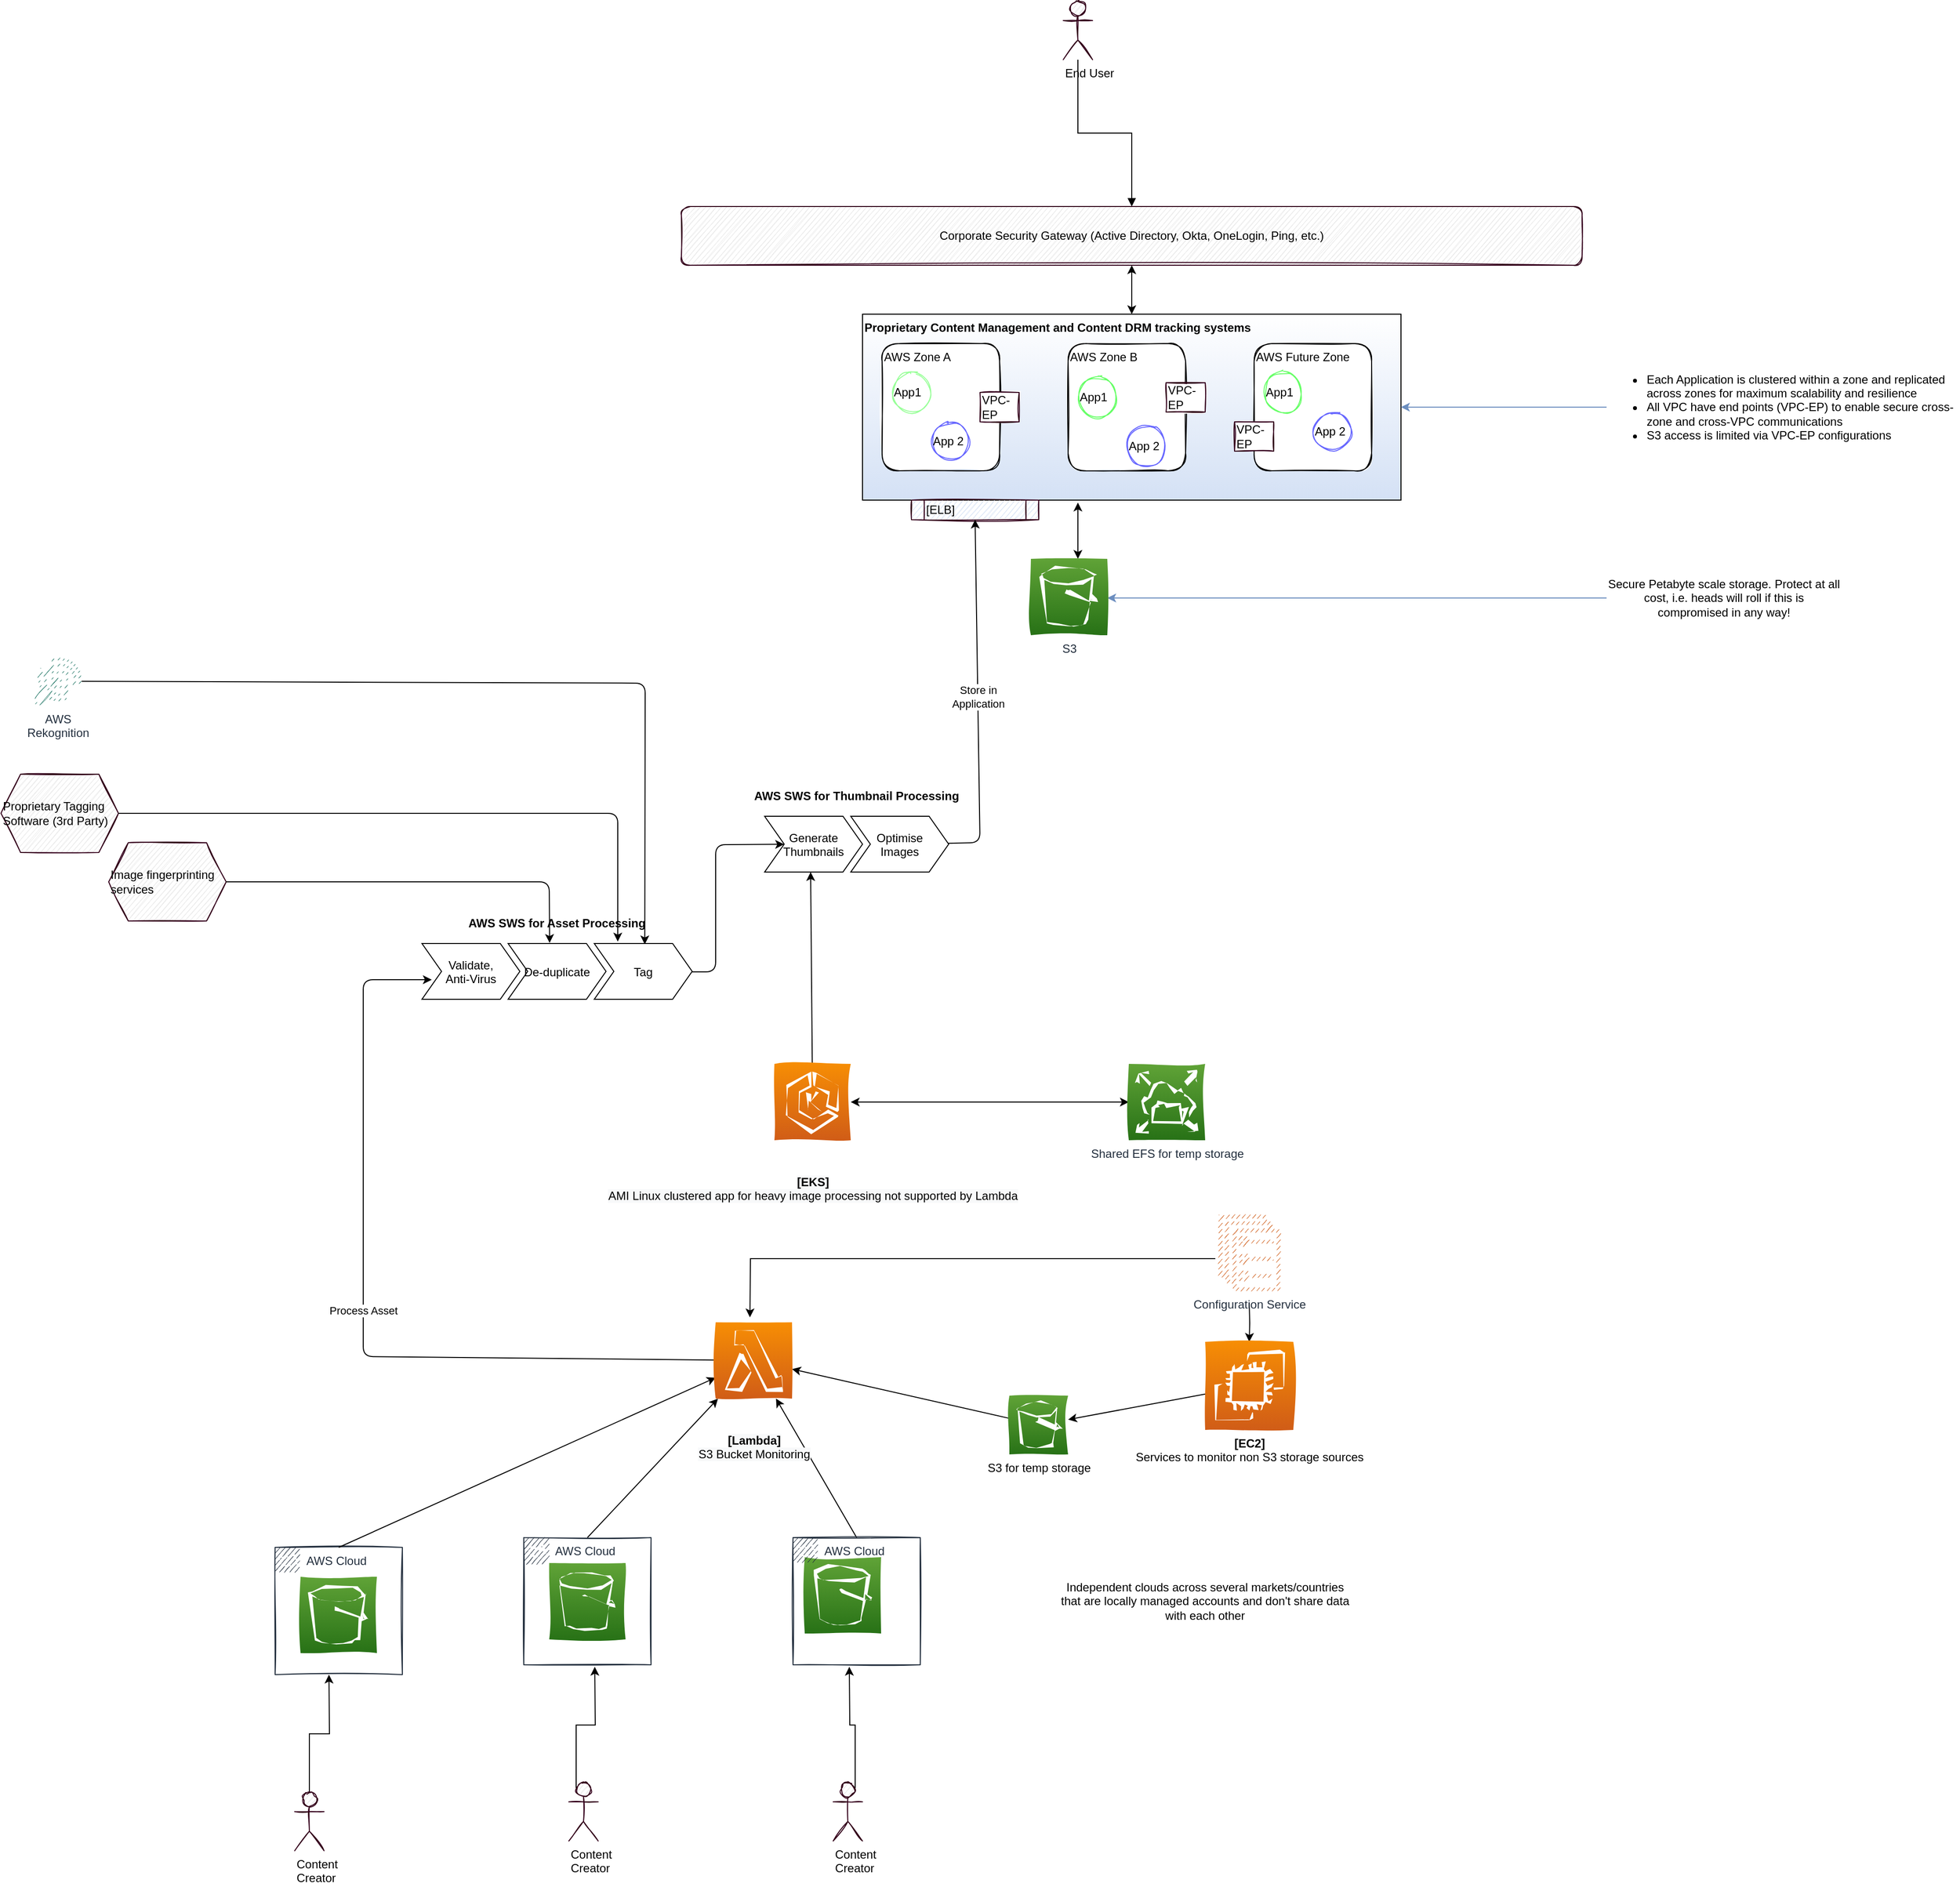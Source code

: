 <mxfile version="13.6.9" type="github">
  <diagram name="Page-1" id="5f0bae14-7c28-e335-631c-24af17079c00">
    <mxGraphModel dx="4063" dy="2177" grid="1" gridSize="10" guides="1" tooltips="1" connect="1" arrows="1" fold="1" page="1" pageScale="1" pageWidth="3000" pageHeight="2000" background="#ffffff" math="0" shadow="0">
      <root>
        <mxCell id="0" />
        <mxCell id="1" parent="0" />
        <mxCell id="GOLraGF-CfSpLIagJdrl-114" value="AWS Cloud" style="points=[[0,0],[0.25,0],[0.5,0],[0.75,0],[1,0],[1,0.25],[1,0.5],[1,0.75],[1,1],[0.75,1],[0.5,1],[0.25,1],[0,1],[0,0.75],[0,0.5],[0,0.25]];outlineConnect=0;gradientColor=none;html=1;whiteSpace=wrap;fontSize=12;fontStyle=0;shape=mxgraph.aws4.group;grIcon=mxgraph.aws4.group_aws_cloud_alt;strokeColor=#232F3E;fillColor=none;verticalAlign=top;align=left;spacingLeft=30;fontColor=#232F3E;dashed=0;shadow=0;sketch=1;" vertex="1" parent="1">
          <mxGeometry x="450" y="1650" width="130" height="130" as="geometry" />
        </mxCell>
        <mxCell id="GOLraGF-CfSpLIagJdrl-1" value="Proprietary Content Management and Content DRM tracking systems" style="rounded=0;whiteSpace=wrap;html=1;fontStyle=1;shadow=0;gradientColor=#D4E1F5;align=left;verticalAlign=top;" vertex="1" parent="1">
          <mxGeometry x="1050" y="390" width="550" height="190" as="geometry" />
        </mxCell>
        <mxCell id="GOLraGF-CfSpLIagJdrl-5" value="AWS Zone A" style="rounded=1;whiteSpace=wrap;html=1;shadow=0;sketch=1;gradientColor=none;align=left;verticalAlign=top;" vertex="1" parent="1">
          <mxGeometry x="1070" y="420" width="120" height="130" as="geometry" />
        </mxCell>
        <mxCell id="GOLraGF-CfSpLIagJdrl-7" value="AWS Future Zone" style="rounded=1;whiteSpace=wrap;html=1;shadow=0;sketch=1;gradientColor=none;align=left;verticalAlign=top;" vertex="1" parent="1">
          <mxGeometry x="1450" y="420" width="120" height="130" as="geometry" />
        </mxCell>
        <mxCell id="GOLraGF-CfSpLIagJdrl-11" value="Secure Petabyte scale storage. Protect at all cost, i.e. heads will roll if this is compromised in any way!" style="text;html=1;strokeColor=none;fillColor=none;align=center;verticalAlign=middle;whiteSpace=wrap;rounded=0;shadow=0;sketch=1;" vertex="1" parent="1">
          <mxGeometry x="1810" y="640" width="240" height="80" as="geometry" />
        </mxCell>
        <mxCell id="GOLraGF-CfSpLIagJdrl-12" value="" style="endArrow=classic;html=1;entryX=1;entryY=0.5;entryDx=0;entryDy=0;entryPerimeter=0;exitX=0;exitY=0.5;exitDx=0;exitDy=0;strokeColor=#6c8ebf;fillColor=#dae8fc;" edge="1" parent="1" source="GOLraGF-CfSpLIagJdrl-11">
          <mxGeometry width="50" height="50" relative="1" as="geometry">
            <mxPoint x="1390" y="670" as="sourcePoint" />
            <mxPoint x="1300" y="680" as="targetPoint" />
          </mxGeometry>
        </mxCell>
        <mxCell id="GOLraGF-CfSpLIagJdrl-15" value="" style="endArrow=classic;startArrow=classic;html=1;entryX=0.4;entryY=1.013;entryDx=0;entryDy=0;entryPerimeter=0;exitX=0.5;exitY=0;exitDx=0;exitDy=0;exitPerimeter=0;" edge="1" parent="1" target="GOLraGF-CfSpLIagJdrl-1">
          <mxGeometry width="50" height="50" relative="1" as="geometry">
            <mxPoint x="1270" y="640" as="sourcePoint" />
            <mxPoint x="1240" y="520" as="targetPoint" />
          </mxGeometry>
        </mxCell>
        <mxCell id="GOLraGF-CfSpLIagJdrl-16" value="App1" style="ellipse;whiteSpace=wrap;html=1;aspect=fixed;shadow=0;sketch=1;gradientColor=none;align=left;strokeColor=#99FF99;" vertex="1" parent="1">
          <mxGeometry x="1080" y="450" width="40" height="40" as="geometry" />
        </mxCell>
        <mxCell id="GOLraGF-CfSpLIagJdrl-18" value="App1" style="ellipse;whiteSpace=wrap;html=1;aspect=fixed;shadow=0;sketch=1;gradientColor=none;align=left;strokeColor=#66FF66;" vertex="1" parent="1">
          <mxGeometry x="1460" y="450" width="40" height="40" as="geometry" />
        </mxCell>
        <mxCell id="GOLraGF-CfSpLIagJdrl-19" value="App 2" style="ellipse;whiteSpace=wrap;html=1;aspect=fixed;shadow=0;sketch=1;gradientColor=none;align=left;strokeColor=#6666FF;" vertex="1" parent="1">
          <mxGeometry x="1120" y="500" width="40" height="40" as="geometry" />
        </mxCell>
        <mxCell id="GOLraGF-CfSpLIagJdrl-21" value="App 2" style="ellipse;whiteSpace=wrap;html=1;aspect=fixed;shadow=0;sketch=1;gradientColor=none;align=left;strokeColor=#6666FF;" vertex="1" parent="1">
          <mxGeometry x="1510" y="490" width="40" height="40" as="geometry" />
        </mxCell>
        <mxCell id="GOLraGF-CfSpLIagJdrl-23" value="&lt;ul&gt;&lt;li style=&quot;text-align: left&quot;&gt;Each Application is clustered within a zone and replicated across zones for maximum scalability and resilience&lt;/li&gt;&lt;li style=&quot;text-align: left&quot;&gt;All VPC have end points (VPC-EP) to enable secure cross-zone and cross-VPC communications&lt;/li&gt;&lt;li style=&quot;text-align: left&quot;&gt;S3 access is limited via VPC-EP configurations&lt;/li&gt;&lt;/ul&gt;" style="text;html=1;strokeColor=none;fillColor=none;align=center;verticalAlign=middle;whiteSpace=wrap;rounded=0;shadow=0;sketch=1;" vertex="1" parent="1">
          <mxGeometry x="1810" y="415" width="360" height="140" as="geometry" />
        </mxCell>
        <mxCell id="GOLraGF-CfSpLIagJdrl-24" value="" style="endArrow=classic;html=1;entryX=1;entryY=0.5;entryDx=0;entryDy=0;fillColor=#dae8fc;strokeColor=#6c8ebf;" edge="1" parent="1" source="GOLraGF-CfSpLIagJdrl-23" target="GOLraGF-CfSpLIagJdrl-1">
          <mxGeometry width="50" height="50" relative="1" as="geometry">
            <mxPoint x="1390" y="640" as="sourcePoint" />
            <mxPoint x="1440" y="590" as="targetPoint" />
          </mxGeometry>
        </mxCell>
        <mxCell id="GOLraGF-CfSpLIagJdrl-26" value="VPC-EP" style="rounded=0;whiteSpace=wrap;html=1;shadow=0;sketch=1;strokeColor=#33001A;gradientColor=none;align=left;" vertex="1" parent="1">
          <mxGeometry x="1170" y="470" width="40" height="30" as="geometry" />
        </mxCell>
        <mxCell id="GOLraGF-CfSpLIagJdrl-27" value="" style="group" vertex="1" connectable="0" parent="1">
          <mxGeometry x="1260" y="420" width="120" height="130" as="geometry" />
        </mxCell>
        <mxCell id="GOLraGF-CfSpLIagJdrl-6" value="AWS Zone B" style="rounded=1;whiteSpace=wrap;html=1;shadow=0;sketch=1;gradientColor=none;align=left;verticalAlign=top;" vertex="1" parent="GOLraGF-CfSpLIagJdrl-27">
          <mxGeometry width="120" height="130" as="geometry" />
        </mxCell>
        <mxCell id="GOLraGF-CfSpLIagJdrl-17" value="App1" style="ellipse;whiteSpace=wrap;html=1;aspect=fixed;shadow=0;sketch=1;gradientColor=none;align=left;strokeColor=#66FF66;" vertex="1" parent="GOLraGF-CfSpLIagJdrl-27">
          <mxGeometry x="10" y="35" width="40" height="40" as="geometry" />
        </mxCell>
        <mxCell id="GOLraGF-CfSpLIagJdrl-20" value="App 2" style="ellipse;whiteSpace=wrap;html=1;aspect=fixed;shadow=0;sketch=1;gradientColor=none;align=left;strokeColor=#6666FF;" vertex="1" parent="GOLraGF-CfSpLIagJdrl-27">
          <mxGeometry x="60" y="85" width="40" height="40" as="geometry" />
        </mxCell>
        <mxCell id="GOLraGF-CfSpLIagJdrl-28" value="VPC-EP" style="rounded=0;whiteSpace=wrap;html=1;shadow=0;sketch=1;strokeColor=#33001A;gradientColor=none;align=left;" vertex="1" parent="1">
          <mxGeometry x="1360" y="460" width="40" height="30" as="geometry" />
        </mxCell>
        <mxCell id="GOLraGF-CfSpLIagJdrl-29" value="VPC-EP" style="rounded=0;whiteSpace=wrap;html=1;shadow=0;sketch=1;strokeColor=#33001A;gradientColor=none;align=left;" vertex="1" parent="1">
          <mxGeometry x="1430" y="500" width="40" height="30" as="geometry" />
        </mxCell>
        <mxCell id="GOLraGF-CfSpLIagJdrl-47" value="" style="edgeStyle=orthogonalEdgeStyle;rounded=0;orthogonalLoop=1;jettySize=auto;html=1;exitX=-0.051;exitY=0.577;exitDx=0;exitDy=0;entryX=0.5;entryY=0;entryDx=0;entryDy=0;exitPerimeter=0;" edge="1" parent="1" source="GOLraGF-CfSpLIagJdrl-112">
          <mxGeometry x="-0.154" y="25" relative="1" as="geometry">
            <mxPoint x="1400" y="1355" as="sourcePoint" />
            <mxPoint x="935" y="1415" as="targetPoint" />
            <mxPoint as="offset" />
          </mxGeometry>
        </mxCell>
        <mxCell id="GOLraGF-CfSpLIagJdrl-54" style="edgeStyle=orthogonalEdgeStyle;rounded=0;orthogonalLoop=1;jettySize=auto;html=1;exitX=0.5;exitY=1;exitDx=0;exitDy=0;strokeColor=#000000;" edge="1" parent="1" target="GOLraGF-CfSpLIagJdrl-108">
          <mxGeometry relative="1" as="geometry">
            <mxPoint x="1445" y="1400" as="sourcePoint" />
            <mxPoint x="1450" y="1435" as="targetPoint" />
          </mxGeometry>
        </mxCell>
        <mxCell id="GOLraGF-CfSpLIagJdrl-50" value="" style="endArrow=classic;html=1;exitX=0.5;exitY=0;exitDx=0;exitDy=0;" edge="1" parent="1" source="GOLraGF-CfSpLIagJdrl-114" target="GOLraGF-CfSpLIagJdrl-110">
          <mxGeometry width="50" height="50" relative="1" as="geometry">
            <mxPoint x="533.75" y="1652" as="sourcePoint" />
            <mxPoint x="897.5" y="1495" as="targetPoint" />
          </mxGeometry>
        </mxCell>
        <mxCell id="GOLraGF-CfSpLIagJdrl-51" value="" style="endArrow=classic;html=1;strokeColor=#000000;exitX=0.5;exitY=0;exitDx=0;exitDy=0;" edge="1" parent="1" source="GOLraGF-CfSpLIagJdrl-115" target="GOLraGF-CfSpLIagJdrl-110">
          <mxGeometry width="50" height="50" relative="1" as="geometry">
            <mxPoint x="742" y="1636" as="sourcePoint" />
            <mxPoint x="935" y="1495" as="targetPoint" />
          </mxGeometry>
        </mxCell>
        <mxCell id="GOLraGF-CfSpLIagJdrl-52" value="" style="endArrow=classic;html=1;strokeColor=#000000;exitX=0.5;exitY=0;exitDx=0;exitDy=0;" edge="1" parent="1" source="GOLraGF-CfSpLIagJdrl-117" target="GOLraGF-CfSpLIagJdrl-110">
          <mxGeometry width="50" height="50" relative="1" as="geometry">
            <mxPoint x="1002" y="1636" as="sourcePoint" />
            <mxPoint x="972.5" y="1495" as="targetPoint" />
          </mxGeometry>
        </mxCell>
        <mxCell id="GOLraGF-CfSpLIagJdrl-58" value="" style="endArrow=classic;html=1;strokeColor=#000000;" edge="1" parent="1" source="GOLraGF-CfSpLIagJdrl-108" target="GOLraGF-CfSpLIagJdrl-102">
          <mxGeometry width="50" height="50" relative="1" as="geometry">
            <mxPoint x="1390" y="1475" as="sourcePoint" />
            <mxPoint x="1260" y="1535" as="targetPoint" />
          </mxGeometry>
        </mxCell>
        <mxCell id="GOLraGF-CfSpLIagJdrl-60" value="" style="endArrow=classic;html=1;strokeColor=#000000;" edge="1" parent="1" source="GOLraGF-CfSpLIagJdrl-102" target="GOLraGF-CfSpLIagJdrl-110">
          <mxGeometry width="50" height="50" relative="1" as="geometry">
            <mxPoint x="1200" y="1535" as="sourcePoint" />
            <mxPoint x="1010" y="1455" as="targetPoint" />
          </mxGeometry>
        </mxCell>
        <mxCell id="GOLraGF-CfSpLIagJdrl-67" value="Process Asset" style="endArrow=classic;html=1;strokeColor=#000000;entryX=0.1;entryY=0.649;entryDx=0;entryDy=0;entryPerimeter=0;" edge="1" parent="1" source="GOLraGF-CfSpLIagJdrl-110" target="GOLraGF-CfSpLIagJdrl-62">
          <mxGeometry width="50" height="50" relative="1" as="geometry">
            <mxPoint x="860" y="1455" as="sourcePoint" />
            <mxPoint x="700" y="1200" as="targetPoint" />
            <Array as="points">
              <mxPoint x="540" y="1455" />
              <mxPoint x="540" y="1220" />
              <mxPoint x="540" y="1070" />
            </Array>
          </mxGeometry>
        </mxCell>
        <mxCell id="GOLraGF-CfSpLIagJdrl-69" value="Proprietary Tagging Software (3rd Party)" style="shape=hexagon;perimeter=hexagonPerimeter2;whiteSpace=wrap;html=1;fixedSize=1;shadow=0;sketch=1;strokeColor=#33001A;gradientColor=none;align=left;fillColor=#E6E6E6;" vertex="1" parent="1">
          <mxGeometry x="170" y="860" width="120" height="80" as="geometry" />
        </mxCell>
        <mxCell id="GOLraGF-CfSpLIagJdrl-70" value="" style="endArrow=classic;html=1;strokeColor=#000000;entryX=0.516;entryY=0.015;entryDx=0;entryDy=0;entryPerimeter=0;" edge="1" parent="1" source="GOLraGF-CfSpLIagJdrl-100" target="GOLraGF-CfSpLIagJdrl-64">
          <mxGeometry width="50" height="50" relative="1" as="geometry">
            <mxPoint x="290" y="810" as="sourcePoint" />
            <mxPoint x="400" y="780" as="targetPoint" />
            <Array as="points">
              <mxPoint x="828" y="767" />
            </Array>
          </mxGeometry>
        </mxCell>
        <mxCell id="GOLraGF-CfSpLIagJdrl-71" value="" style="endArrow=classic;html=1;strokeColor=#000000;exitX=1;exitY=0.5;exitDx=0;exitDy=0;" edge="1" parent="1" source="GOLraGF-CfSpLIagJdrl-69">
          <mxGeometry width="50" height="50" relative="1" as="geometry">
            <mxPoint x="410" y="920" as="sourcePoint" />
            <mxPoint x="800" y="1031" as="targetPoint" />
            <Array as="points">
              <mxPoint x="800" y="900" />
            </Array>
          </mxGeometry>
        </mxCell>
        <mxCell id="GOLraGF-CfSpLIagJdrl-72" value="Image fingerprinting services" style="shape=hexagon;perimeter=hexagonPerimeter2;whiteSpace=wrap;html=1;fixedSize=1;shadow=0;sketch=1;strokeColor=#33001A;gradientColor=none;align=left;fillColor=#E6E6E6;" vertex="1" parent="1">
          <mxGeometry x="280" y="930" width="120" height="80" as="geometry" />
        </mxCell>
        <mxCell id="GOLraGF-CfSpLIagJdrl-73" value="" style="endArrow=classic;html=1;strokeColor=#000000;exitX=1;exitY=0.5;exitDx=0;exitDy=0;entryX=0.424;entryY=-0.01;entryDx=0;entryDy=0;entryPerimeter=0;" edge="1" parent="1" source="GOLraGF-CfSpLIagJdrl-72" target="GOLraGF-CfSpLIagJdrl-63">
          <mxGeometry width="50" height="50" relative="1" as="geometry">
            <mxPoint x="470" y="990" as="sourcePoint" />
            <mxPoint x="520" y="940" as="targetPoint" />
            <Array as="points">
              <mxPoint x="730" y="970" />
            </Array>
          </mxGeometry>
        </mxCell>
        <mxCell id="GOLraGF-CfSpLIagJdrl-78" value="" style="endArrow=classic;html=1;strokeColor=#000000;" edge="1" parent="1" target="GOLraGF-CfSpLIagJdrl-75">
          <mxGeometry width="50" height="50" relative="1" as="geometry">
            <mxPoint x="870" y="1062" as="sourcePoint" />
            <mxPoint x="970" y="1030" as="targetPoint" />
            <Array as="points">
              <mxPoint x="900" y="1062" />
              <mxPoint x="900" y="932" />
            </Array>
          </mxGeometry>
        </mxCell>
        <mxCell id="GOLraGF-CfSpLIagJdrl-79" value="[ELB]" style="shape=process;whiteSpace=wrap;html=1;backgroundOutline=1;shadow=0;sketch=1;strokeColor=#33001A;gradientColor=none;align=left;fillColor=#D4E1F5;" vertex="1" parent="1">
          <mxGeometry x="1100" y="580" width="130" height="20" as="geometry" />
        </mxCell>
        <mxCell id="GOLraGF-CfSpLIagJdrl-80" value="Store in &lt;br&gt;Application" style="endArrow=classic;html=1;strokeColor=#000000;entryX=0.5;entryY=1;entryDx=0;entryDy=0;" edge="1" parent="1" source="GOLraGF-CfSpLIagJdrl-76" target="GOLraGF-CfSpLIagJdrl-79">
          <mxGeometry width="50" height="50" relative="1" as="geometry">
            <mxPoint x="1210" y="950" as="sourcePoint" />
            <mxPoint x="1260" y="900" as="targetPoint" />
            <Array as="points">
              <mxPoint x="1170" y="930" />
            </Array>
          </mxGeometry>
        </mxCell>
        <mxCell id="GOLraGF-CfSpLIagJdrl-83" value="" style="endArrow=classic;html=1;strokeColor=#000000;" edge="1" parent="1" source="GOLraGF-CfSpLIagJdrl-111">
          <mxGeometry width="50" height="50" relative="1" as="geometry">
            <mxPoint x="997" y="1150" as="sourcePoint" />
            <mxPoint x="997" y="960" as="targetPoint" />
          </mxGeometry>
        </mxCell>
        <mxCell id="GOLraGF-CfSpLIagJdrl-87" style="edgeStyle=orthogonalEdgeStyle;rounded=0;orthogonalLoop=1;jettySize=auto;html=1;exitX=0.5;exitY=0;exitDx=0;exitDy=0;exitPerimeter=0;strokeColor=#000000;" edge="1" parent="1" source="GOLraGF-CfSpLIagJdrl-84">
          <mxGeometry relative="1" as="geometry">
            <mxPoint x="505" y="1780" as="targetPoint" />
          </mxGeometry>
        </mxCell>
        <mxCell id="GOLraGF-CfSpLIagJdrl-84" value="Content &lt;br&gt;Creator" style="shape=umlActor;verticalLabelPosition=bottom;verticalAlign=top;html=1;outlineConnect=0;shadow=0;sketch=1;strokeColor=#33001A;fillColor=#E6E6E6;gradientColor=none;align=left;" vertex="1" parent="1">
          <mxGeometry x="470" y="1900" width="30" height="60" as="geometry" />
        </mxCell>
        <mxCell id="GOLraGF-CfSpLIagJdrl-88" style="edgeStyle=orthogonalEdgeStyle;rounded=0;orthogonalLoop=1;jettySize=auto;html=1;exitX=0.25;exitY=0.1;exitDx=0;exitDy=0;exitPerimeter=0;entryX=0.55;entryY=0.95;entryDx=0;entryDy=0;entryPerimeter=0;strokeColor=#000000;" edge="1" parent="1" source="GOLraGF-CfSpLIagJdrl-85">
          <mxGeometry relative="1" as="geometry">
            <mxPoint x="776.5" y="1772" as="targetPoint" />
          </mxGeometry>
        </mxCell>
        <mxCell id="GOLraGF-CfSpLIagJdrl-85" value="Content &lt;br&gt;Creator" style="shape=umlActor;verticalLabelPosition=bottom;verticalAlign=top;html=1;outlineConnect=0;shadow=0;sketch=1;strokeColor=#33001A;fillColor=#E6E6E6;gradientColor=none;align=left;" vertex="1" parent="1">
          <mxGeometry x="750" y="1890" width="30" height="60" as="geometry" />
        </mxCell>
        <mxCell id="GOLraGF-CfSpLIagJdrl-89" style="edgeStyle=orthogonalEdgeStyle;rounded=0;orthogonalLoop=1;jettySize=auto;html=1;exitX=0.75;exitY=0.1;exitDx=0;exitDy=0;exitPerimeter=0;entryX=0.55;entryY=0.95;entryDx=0;entryDy=0;entryPerimeter=0;strokeColor=#000000;" edge="1" parent="1" source="GOLraGF-CfSpLIagJdrl-86">
          <mxGeometry relative="1" as="geometry">
            <mxPoint x="1036.5" y="1772" as="targetPoint" />
          </mxGeometry>
        </mxCell>
        <mxCell id="GOLraGF-CfSpLIagJdrl-86" value="Content &lt;br&gt;Creator" style="shape=umlActor;verticalLabelPosition=bottom;verticalAlign=top;html=1;outlineConnect=0;shadow=0;sketch=1;strokeColor=#33001A;fillColor=#E6E6E6;gradientColor=none;align=left;" vertex="1" parent="1">
          <mxGeometry x="1020" y="1890" width="30" height="60" as="geometry" />
        </mxCell>
        <mxCell id="GOLraGF-CfSpLIagJdrl-90" value="Corporate Security Gateway (Active Directory, Okta, OneLogin, Ping, etc.)" style="rounded=1;whiteSpace=wrap;html=1;shadow=0;sketch=1;strokeColor=#33001A;fillColor=#E6E6E6;gradientColor=none;align=center;" vertex="1" parent="1">
          <mxGeometry x="865" y="280" width="920" height="60" as="geometry" />
        </mxCell>
        <mxCell id="GOLraGF-CfSpLIagJdrl-94" style="edgeStyle=orthogonalEdgeStyle;rounded=0;orthogonalLoop=1;jettySize=auto;html=1;strokeColor=#000000;endArrow=block;endFill=1;" edge="1" parent="1" source="GOLraGF-CfSpLIagJdrl-91" target="GOLraGF-CfSpLIagJdrl-90">
          <mxGeometry relative="1" as="geometry" />
        </mxCell>
        <mxCell id="GOLraGF-CfSpLIagJdrl-91" value="End User" style="shape=umlActor;verticalLabelPosition=bottom;verticalAlign=top;html=1;outlineConnect=0;shadow=0;sketch=1;strokeColor=#33001A;fillColor=#E6E6E6;gradientColor=none;align=left;" vertex="1" parent="1">
          <mxGeometry x="1255" y="70" width="30" height="60" as="geometry" />
        </mxCell>
        <mxCell id="GOLraGF-CfSpLIagJdrl-95" value="" style="endArrow=classic;startArrow=classic;html=1;strokeColor=#000000;entryX=0.5;entryY=1;entryDx=0;entryDy=0;exitX=0.5;exitY=0;exitDx=0;exitDy=0;" edge="1" parent="1" source="GOLraGF-CfSpLIagJdrl-1" target="GOLraGF-CfSpLIagJdrl-90">
          <mxGeometry width="50" height="50" relative="1" as="geometry">
            <mxPoint x="1310" y="390" as="sourcePoint" />
            <mxPoint x="1360" y="340" as="targetPoint" />
          </mxGeometry>
        </mxCell>
        <mxCell id="GOLraGF-CfSpLIagJdrl-99" value="" style="endArrow=classic;startArrow=classic;html=1;strokeColor=#000000;" edge="1" parent="1" source="GOLraGF-CfSpLIagJdrl-111" target="GOLraGF-CfSpLIagJdrl-118">
          <mxGeometry width="50" height="50" relative="1" as="geometry">
            <mxPoint x="1120.0" y="1195" as="sourcePoint" />
            <mxPoint x="1222" y="1195.0" as="targetPoint" />
          </mxGeometry>
        </mxCell>
        <mxCell id="GOLraGF-CfSpLIagJdrl-100" value="AWS &lt;br&gt;Rekognition" style="outlineConnect=0;fontColor=#232F3E;gradientColor=none;fillColor=#116D5B;strokeColor=none;dashed=0;verticalLabelPosition=bottom;verticalAlign=top;align=center;html=1;fontSize=12;fontStyle=0;aspect=fixed;pointerEvents=1;shape=mxgraph.aws4.rekognition_image;shadow=0;sketch=1;" vertex="1" parent="1">
          <mxGeometry x="203" y="740" width="49.36" height="50" as="geometry" />
        </mxCell>
        <mxCell id="GOLraGF-CfSpLIagJdrl-102" value="&lt;span style=&quot;color: rgb(0 , 0 , 0) ; text-align: left&quot;&gt;S3 for temp storage&lt;/span&gt;" style="outlineConnect=0;fontColor=#232F3E;gradientColor=#60A337;gradientDirection=north;fillColor=#277116;strokeColor=#ffffff;dashed=0;verticalLabelPosition=bottom;verticalAlign=top;align=center;html=1;fontSize=12;fontStyle=0;aspect=fixed;shape=mxgraph.aws4.resourceIcon;resIcon=mxgraph.aws4.s3;shadow=0;sketch=1;" vertex="1" parent="1">
          <mxGeometry x="1200" y="1495" width="60" height="60" as="geometry" />
        </mxCell>
        <mxCell id="GOLraGF-CfSpLIagJdrl-106" value="S3" style="outlineConnect=0;fontColor=#232F3E;gradientColor=#60A337;gradientDirection=north;fillColor=#277116;strokeColor=#ffffff;dashed=0;verticalLabelPosition=bottom;verticalAlign=top;align=center;html=1;fontSize=12;fontStyle=0;aspect=fixed;shape=mxgraph.aws4.resourceIcon;resIcon=mxgraph.aws4.s3;shadow=0;sketch=1;" vertex="1" parent="1">
          <mxGeometry x="1222" y="640" width="78" height="78" as="geometry" />
        </mxCell>
        <mxCell id="GOLraGF-CfSpLIagJdrl-108" value="&lt;b style=&quot;color: rgb(0 , 0 , 0) ; text-align: left&quot;&gt;[EC2]&lt;/b&gt;&lt;br style=&quot;color: rgb(0 , 0 , 0) ; text-align: left&quot;&gt;&lt;span style=&quot;color: rgb(0 , 0 , 0) ; text-align: left&quot;&gt;Services to monitor non S3 storage sources&lt;/span&gt;" style="outlineConnect=0;fontColor=#232F3E;gradientColor=#F78E04;gradientDirection=north;fillColor=#D05C17;strokeColor=#ffffff;dashed=0;verticalLabelPosition=bottom;verticalAlign=top;align=center;html=1;fontSize=12;fontStyle=0;aspect=fixed;shape=mxgraph.aws4.resourceIcon;resIcon=mxgraph.aws4.ec2;shadow=0;sketch=1;" vertex="1" parent="1">
          <mxGeometry x="1400" y="1440" width="90" height="90" as="geometry" />
        </mxCell>
        <mxCell id="GOLraGF-CfSpLIagJdrl-110" value="&#xa;&#xa;&lt;b style=&quot;color: rgb(0, 0, 0); font-family: helvetica; font-size: 12px; font-style: normal; letter-spacing: normal; text-align: left; text-indent: 0px; text-transform: none; word-spacing: 0px; background-color: rgb(248, 249, 250);&quot;&gt;[Lambda]&lt;/b&gt;&lt;br style=&quot;color: rgb(0, 0, 0); font-family: helvetica; font-size: 12px; font-style: normal; font-weight: 400; letter-spacing: normal; text-align: left; text-indent: 0px; text-transform: none; word-spacing: 0px; background-color: rgb(248, 249, 250);&quot;&gt;&lt;span style=&quot;color: rgb(0, 0, 0); font-family: helvetica; font-size: 12px; font-style: normal; font-weight: 400; letter-spacing: normal; text-align: left; text-indent: 0px; text-transform: none; word-spacing: 0px; background-color: rgb(248, 249, 250); display: inline; float: none;&quot;&gt;S3 Bucket Monitoring&lt;/span&gt;&#xa;&#xa;" style="outlineConnect=0;fontColor=#232F3E;gradientColor=#F78E04;gradientDirection=north;fillColor=#D05C17;strokeColor=#ffffff;dashed=0;verticalLabelPosition=bottom;verticalAlign=top;align=center;html=1;fontSize=12;fontStyle=0;aspect=fixed;shape=mxgraph.aws4.resourceIcon;resIcon=mxgraph.aws4.lambda;shadow=0;sketch=1;" vertex="1" parent="1">
          <mxGeometry x="900" y="1420" width="78" height="78" as="geometry" />
        </mxCell>
        <mxCell id="GOLraGF-CfSpLIagJdrl-111" value="&#xa;&#xa;&lt;b style=&quot;color: rgb(0, 0, 0); font-family: helvetica; font-size: 12px; font-style: normal; letter-spacing: normal; text-align: left; text-indent: 0px; text-transform: none; word-spacing: 0px; background-color: rgb(248, 249, 250);&quot;&gt;[EKS]&lt;/b&gt;&lt;br style=&quot;color: rgb(0, 0, 0); font-family: helvetica; font-size: 12px; font-style: normal; font-weight: 400; letter-spacing: normal; text-align: left; text-indent: 0px; text-transform: none; word-spacing: 0px; background-color: rgb(248, 249, 250);&quot;&gt;&lt;span style=&quot;color: rgb(0, 0, 0); font-family: helvetica; font-size: 12px; font-style: normal; font-weight: 400; letter-spacing: normal; text-align: left; text-indent: 0px; text-transform: none; word-spacing: 0px; background-color: rgb(248, 249, 250); display: inline; float: none;&quot;&gt;AMI Linux clustered app for heavy image processing not supported by Lambda&lt;/span&gt;&#xa;&#xa;" style="outlineConnect=0;fontColor=#232F3E;gradientColor=#F78E04;gradientDirection=north;fillColor=#D05C17;strokeColor=#ffffff;dashed=0;verticalLabelPosition=bottom;verticalAlign=top;align=center;html=1;fontSize=12;fontStyle=0;aspect=fixed;shape=mxgraph.aws4.resourceIcon;resIcon=mxgraph.aws4.eks;shadow=0;sketch=1;" vertex="1" parent="1">
          <mxGeometry x="960" y="1156" width="78" height="78" as="geometry" />
        </mxCell>
        <mxCell id="GOLraGF-CfSpLIagJdrl-112" value="Configuration Service" style="outlineConnect=0;fontColor=#232F3E;gradientColor=none;fillColor=#D05C17;strokeColor=none;dashed=0;verticalLabelPosition=bottom;verticalAlign=top;align=center;html=1;fontSize=12;fontStyle=0;aspect=fixed;pointerEvents=1;shape=mxgraph.aws4.ecs_service;shadow=0;sketch=1;" vertex="1" parent="1">
          <mxGeometry x="1413" y="1310" width="64" height="78" as="geometry" />
        </mxCell>
        <mxCell id="GOLraGF-CfSpLIagJdrl-40" value="Independent clouds across several markets/countries that are locally managed accounts and don&#39;t share data with each other" style="text;html=1;strokeColor=none;fillColor=none;align=center;verticalAlign=middle;whiteSpace=wrap;rounded=0;shadow=0;sketch=1;" vertex="1" parent="1">
          <mxGeometry x="1250" y="1630" width="300" height="150" as="geometry" />
        </mxCell>
        <mxCell id="GOLraGF-CfSpLIagJdrl-103" value="" style="outlineConnect=0;fontColor=#232F3E;gradientColor=#60A337;gradientDirection=north;fillColor=#277116;strokeColor=#ffffff;dashed=0;verticalLabelPosition=bottom;verticalAlign=top;align=center;html=1;fontSize=12;fontStyle=0;aspect=fixed;shape=mxgraph.aws4.resourceIcon;resIcon=mxgraph.aws4.s3;shadow=0;sketch=1;" vertex="1" parent="1">
          <mxGeometry x="991" y="1660" width="78" height="78" as="geometry" />
        </mxCell>
        <mxCell id="GOLraGF-CfSpLIagJdrl-104" value="" style="outlineConnect=0;fontColor=#232F3E;gradientColor=#60A337;gradientDirection=north;fillColor=#277116;strokeColor=#ffffff;dashed=0;verticalLabelPosition=bottom;verticalAlign=top;align=center;html=1;fontSize=12;fontStyle=0;aspect=fixed;shape=mxgraph.aws4.resourceIcon;resIcon=mxgraph.aws4.s3;shadow=0;sketch=1;" vertex="1" parent="1">
          <mxGeometry x="730" y="1666" width="78" height="78" as="geometry" />
        </mxCell>
        <mxCell id="GOLraGF-CfSpLIagJdrl-105" value="" style="outlineConnect=0;fontColor=#232F3E;gradientColor=#60A337;gradientDirection=north;fillColor=#277116;strokeColor=#ffffff;dashed=0;verticalLabelPosition=bottom;verticalAlign=top;align=center;html=1;fontSize=12;fontStyle=0;aspect=fixed;shape=mxgraph.aws4.resourceIcon;resIcon=mxgraph.aws4.s3;shadow=0;sketch=1;" vertex="1" parent="1">
          <mxGeometry x="476" y="1680" width="78" height="78" as="geometry" />
        </mxCell>
        <mxCell id="GOLraGF-CfSpLIagJdrl-115" value="AWS Cloud" style="points=[[0,0],[0.25,0],[0.5,0],[0.75,0],[1,0],[1,0.25],[1,0.5],[1,0.75],[1,1],[0.75,1],[0.5,1],[0.25,1],[0,1],[0,0.75],[0,0.5],[0,0.25]];outlineConnect=0;gradientColor=none;html=1;whiteSpace=wrap;fontSize=12;fontStyle=0;shape=mxgraph.aws4.group;grIcon=mxgraph.aws4.group_aws_cloud_alt;strokeColor=#232F3E;fillColor=none;verticalAlign=top;align=left;spacingLeft=30;fontColor=#232F3E;dashed=0;shadow=0;sketch=1;" vertex="1" parent="1">
          <mxGeometry x="704" y="1640" width="130" height="130" as="geometry" />
        </mxCell>
        <mxCell id="GOLraGF-CfSpLIagJdrl-117" value="AWS Cloud" style="points=[[0,0],[0.25,0],[0.5,0],[0.75,0],[1,0],[1,0.25],[1,0.5],[1,0.75],[1,1],[0.75,1],[0.5,1],[0.25,1],[0,1],[0,0.75],[0,0.5],[0,0.25]];outlineConnect=0;gradientColor=none;html=1;whiteSpace=wrap;fontSize=12;fontStyle=0;shape=mxgraph.aws4.group;grIcon=mxgraph.aws4.group_aws_cloud_alt;strokeColor=#232F3E;fillColor=none;verticalAlign=top;align=left;spacingLeft=30;fontColor=#232F3E;dashed=0;shadow=0;sketch=1;" vertex="1" parent="1">
          <mxGeometry x="979" y="1640" width="130" height="130" as="geometry" />
        </mxCell>
        <mxCell id="GOLraGF-CfSpLIagJdrl-118" value="Shared EFS for temp storage" style="outlineConnect=0;fontColor=#232F3E;gradientColor=#60A337;gradientDirection=north;fillColor=#277116;strokeColor=#ffffff;dashed=0;verticalLabelPosition=bottom;verticalAlign=top;align=center;html=1;fontSize=12;fontStyle=0;aspect=fixed;shape=mxgraph.aws4.resourceIcon;resIcon=mxgraph.aws4.elastic_file_system;shadow=0;sketch=1;" vertex="1" parent="1">
          <mxGeometry x="1322" y="1156" width="78" height="78" as="geometry" />
        </mxCell>
        <mxCell id="GOLraGF-CfSpLIagJdrl-61" value="AWS SWS for Asset Processing" style="swimlane;childLayout=stackLayout;horizontal=1;fillColor=none;horizontalStack=1;resizeParent=1;resizeParentMax=0;resizeLast=0;collapsible=0;strokeColor=none;stackBorder=10;stackSpacing=-12;resizable=1;align=center;points=[];fontColor=#000000;shadow=0;sketch=1;" vertex="1" parent="1">
          <mxGeometry x="590" y="1000" width="296" height="100" as="geometry" />
        </mxCell>
        <mxCell id="GOLraGF-CfSpLIagJdrl-62" value="Validate,&#xa;Anti-Virus" style="shape=step;perimeter=stepPerimeter;fixedSize=1;points=[];" vertex="1" parent="GOLraGF-CfSpLIagJdrl-61">
          <mxGeometry x="10" y="33" width="100" height="57" as="geometry" />
        </mxCell>
        <mxCell id="GOLraGF-CfSpLIagJdrl-63" value="De-duplicate" style="shape=step;perimeter=stepPerimeter;fixedSize=1;points=[];" vertex="1" parent="GOLraGF-CfSpLIagJdrl-61">
          <mxGeometry x="98" y="33" width="100" height="57" as="geometry" />
        </mxCell>
        <mxCell id="GOLraGF-CfSpLIagJdrl-64" value="Tag" style="shape=step;perimeter=stepPerimeter;fixedSize=1;points=[];" vertex="1" parent="GOLraGF-CfSpLIagJdrl-61">
          <mxGeometry x="186" y="33" width="100" height="57" as="geometry" />
        </mxCell>
        <mxCell id="GOLraGF-CfSpLIagJdrl-74" value="AWS SWS for Thumbnail Processing" style="swimlane;childLayout=stackLayout;horizontal=1;fillColor=none;horizontalStack=1;resizeParent=1;resizeParentMax=0;resizeLast=0;collapsible=0;strokeColor=none;stackBorder=10;stackSpacing=-12;resizable=1;align=center;points=[];fontColor=#000000;shadow=0;sketch=1;" vertex="1" parent="1">
          <mxGeometry x="940" y="870" width="208" height="100" as="geometry" />
        </mxCell>
        <mxCell id="GOLraGF-CfSpLIagJdrl-75" value="Generate &#xa;Thumbnails" style="shape=step;perimeter=stepPerimeter;fixedSize=1;points=[];" vertex="1" parent="GOLraGF-CfSpLIagJdrl-74">
          <mxGeometry x="10" y="33" width="100" height="57" as="geometry" />
        </mxCell>
        <mxCell id="GOLraGF-CfSpLIagJdrl-76" value="Optimise &#xa;Images" style="shape=step;perimeter=stepPerimeter;fixedSize=1;points=[];" vertex="1" parent="GOLraGF-CfSpLIagJdrl-74">
          <mxGeometry x="98" y="33" width="100" height="57" as="geometry" />
        </mxCell>
      </root>
    </mxGraphModel>
  </diagram>
</mxfile>
